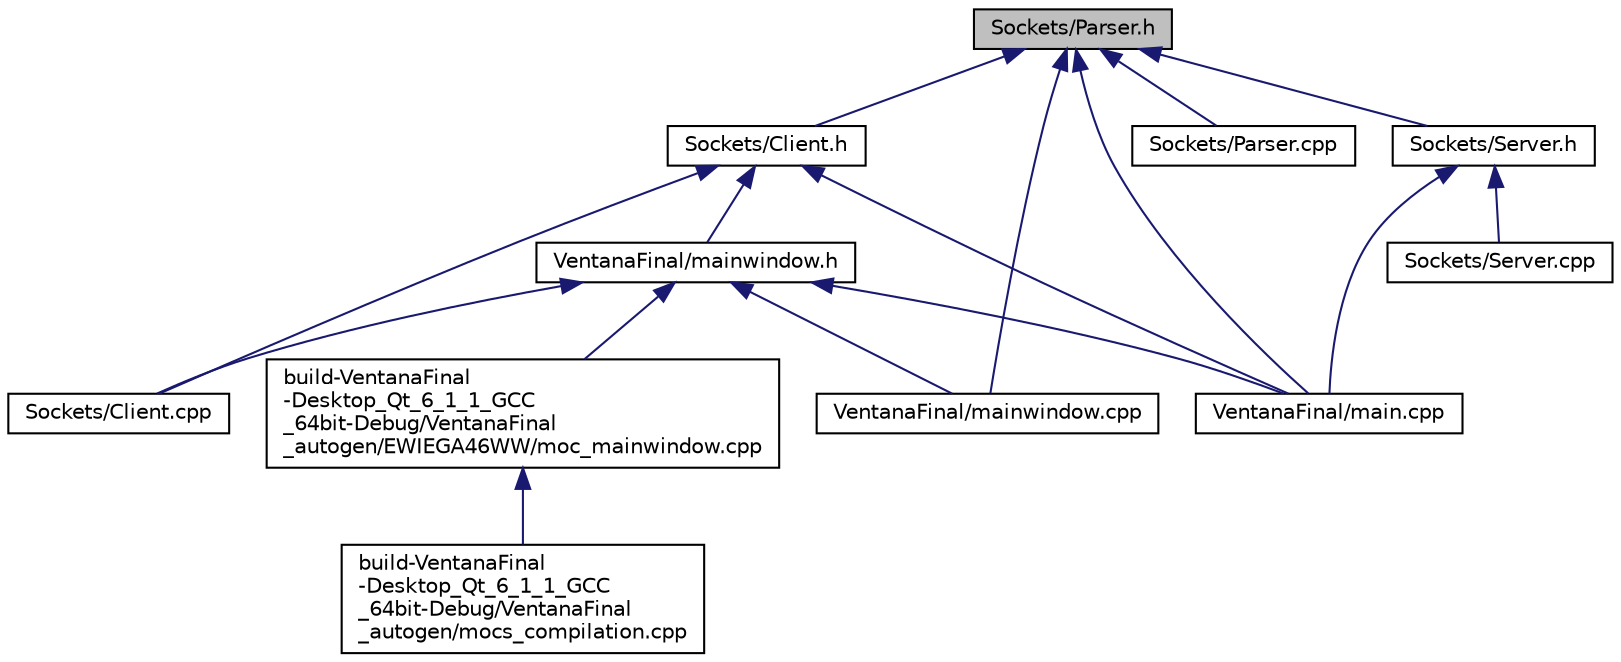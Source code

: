 digraph "Sockets/Parser.h"
{
 // LATEX_PDF_SIZE
  edge [fontname="Helvetica",fontsize="10",labelfontname="Helvetica",labelfontsize="10"];
  node [fontname="Helvetica",fontsize="10",shape=record];
  Node1 [label="Sockets/Parser.h",height=0.2,width=0.4,color="black", fillcolor="grey75", style="filled", fontcolor="black",tooltip=" "];
  Node1 -> Node2 [dir="back",color="midnightblue",fontsize="10",style="solid"];
  Node2 [label="Sockets/Client.h",height=0.2,width=0.4,color="black", fillcolor="white", style="filled",URL="$Client_8h.html",tooltip=" "];
  Node2 -> Node3 [dir="back",color="midnightblue",fontsize="10",style="solid"];
  Node3 [label="Sockets/Client.cpp",height=0.2,width=0.4,color="black", fillcolor="white", style="filled",URL="$Client_8cpp.html",tooltip=" "];
  Node2 -> Node4 [dir="back",color="midnightblue",fontsize="10",style="solid"];
  Node4 [label="VentanaFinal/main.cpp",height=0.2,width=0.4,color="black", fillcolor="white", style="filled",URL="$main_8cpp.html",tooltip=" "];
  Node2 -> Node5 [dir="back",color="midnightblue",fontsize="10",style="solid"];
  Node5 [label="VentanaFinal/mainwindow.h",height=0.2,width=0.4,color="black", fillcolor="white", style="filled",URL="$mainwindow_8h.html",tooltip=" "];
  Node5 -> Node3 [dir="back",color="midnightblue",fontsize="10",style="solid"];
  Node5 -> Node4 [dir="back",color="midnightblue",fontsize="10",style="solid"];
  Node5 -> Node6 [dir="back",color="midnightblue",fontsize="10",style="solid"];
  Node6 [label="VentanaFinal/mainwindow.cpp",height=0.2,width=0.4,color="black", fillcolor="white", style="filled",URL="$mainwindow_8cpp.html",tooltip=" "];
  Node5 -> Node7 [dir="back",color="midnightblue",fontsize="10",style="solid"];
  Node7 [label="build-VentanaFinal\l-Desktop_Qt_6_1_1_GCC\l_64bit-Debug/VentanaFinal\l_autogen/EWIEGA46WW/moc_mainwindow.cpp",height=0.2,width=0.4,color="black", fillcolor="white", style="filled",URL="$moc__mainwindow_8cpp.html",tooltip=" "];
  Node7 -> Node8 [dir="back",color="midnightblue",fontsize="10",style="solid"];
  Node8 [label="build-VentanaFinal\l-Desktop_Qt_6_1_1_GCC\l_64bit-Debug/VentanaFinal\l_autogen/mocs_compilation.cpp",height=0.2,width=0.4,color="black", fillcolor="white", style="filled",URL="$mocs__compilation_8cpp.html",tooltip=" "];
  Node1 -> Node9 [dir="back",color="midnightblue",fontsize="10",style="solid"];
  Node9 [label="Sockets/Parser.cpp",height=0.2,width=0.4,color="black", fillcolor="white", style="filled",URL="$Parser_8cpp.html",tooltip=" "];
  Node1 -> Node10 [dir="back",color="midnightblue",fontsize="10",style="solid"];
  Node10 [label="Sockets/Server.h",height=0.2,width=0.4,color="black", fillcolor="white", style="filled",URL="$Server_8h.html",tooltip=" "];
  Node10 -> Node11 [dir="back",color="midnightblue",fontsize="10",style="solid"];
  Node11 [label="Sockets/Server.cpp",height=0.2,width=0.4,color="black", fillcolor="white", style="filled",URL="$Server_8cpp.html",tooltip=" "];
  Node10 -> Node4 [dir="back",color="midnightblue",fontsize="10",style="solid"];
  Node1 -> Node4 [dir="back",color="midnightblue",fontsize="10",style="solid"];
  Node1 -> Node6 [dir="back",color="midnightblue",fontsize="10",style="solid"];
}
